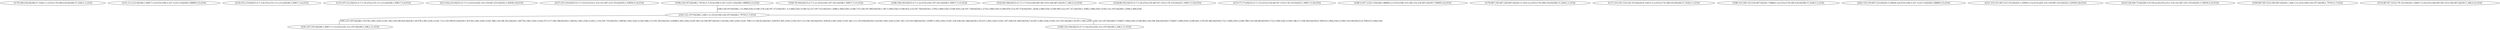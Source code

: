 graph G {
0[label="((179;189;234;0)(248;15.3244;1;1;253):(179;189;234;0)(248;15.3244;1;1;253))"];
1[label="((151;111;212;0)(248;1.00817;1;6;253):(198.5;167.5;225.5;0)(248;3.88885;2;5;253))"];
2[label="((150;101;210;0)(251;0.7;1;9;253):(151;111;212;0)(248;1.00817;1;6;253))"];
3[label="((135;107;212;0)(251;0.7;1;10;253):(151;111;212;0)(248;1.00817;1;6;253))"];
4[label="((213;162;223;0)(251;0.7;1;13;253):(202.333;159.667;223;0)(245;3.20456;3;8;253))"];
5[label="((237;147;216;0)(251;0.7;1;19;253):(212.333;141.667;210.333;0)(245;3.10959;3;14;253))"];
6[label="((180;129;197;0)(248;1.79743;1;7;253):(198.5;167.5;225.5;0)(248;3.88885;2;5;253))"];
7[label="((181;121;197;0)(248;1.248;1;11;253):(180;129;197;0)(248;1.79743;1;7;253))"];
8[label="((181;107;191;0)(248;1.00817;1;15;253):(181;121;197;0)(248;1.248;1;11;253))"];
9[label="((184;78;184;0)(251;0.7;1;21;253):(181;107;191;0)(248;1.00817;1;15;253))"];
10[label="((186;106;185;0)(251;0.7;1;22;253):(181;107;191;0)(248;1.00817;1;15;253))"];
11[label="((180;116;194;0)(251;0.7;1;16;253):(181;121;197;0)(248;1.248;1;11;253))"];
12[label="((162;85;186;0)(251;0.7;1;17;253):(160.667;99.3333;184.667;0)(245;1.248;3;12;253))"];
13[label="((144;80;182;0)(251;0.7;1;24;253):(154.667;87.3333;178.333;0)(245;1.00817;3;18;253))"];
14[label="((153;77;173;0)(251;0.7;1;23;253):(154.667;87.3333;178.333;0)(245;1.00817;3;18;253))"];
15[label="((198.5;167.5;225.5;0)(248;3.88885;2;5;253):(186.333;180.333;234.667;0)(245;7.98465;3;4;253))"];
16[label="((178.667;192.667;228.667;0)(245;11.016;3;2;253):(179;189;234;0)(248;15.3244;1;1;253))"];
17[label="((172.333;193.333;234.333;0)(245;6.14415;3;3;253):(179;189;234;0)(248;15.3244;1;1;253))"];
18[label="((186.333;180.333;234.667;0)(245;7.98465;3;4;253):(179;189;234;0)(248;15.3244;1;1;253))"];
19[label="((202.333;159.667;223;0)(245;3.20456;3;8;253):(198.5;167.5;225.5;0)(248;3.88885;2;5;253))"];
20[label="((212.333;141.667;210.333;0)(245;3.10959;3;14;253):(202.333;159.667;223;0)(245;3.20456;3;8;253))"];
21[label="((216;126;200.75;0)(248;3.01193;4;20;253):(212.333;141.667;210.333;0)(245;3.10959;3;14;253))"];
22[label="((160.667;99.3333;184.667;0)(245;1.248;3;12;253):(180;129;197;0)(248;1.79743;1;7;253))"];
23[label="((154.667;87.3333;178.333;0)(245;1.00817;3;18;253):(160.667;99.3333;184.667;0)(245;1.248;3;12;253))"];
6--7 [label="(180;129;197;0)(248;1.3;1;940;254)->(180.274;128;197.273;0)(250;1.3;1;940;254)->(180.52;127;197.512;0)(250;1.2948;1;940;254)->(180.715;126;197.685;0)(250;1.287;1;940;254)->(180.852;125;197.764;0)(250;1.2792;1;940;254)->(180.934;124;197.728;0)(250;1.2714;1;940;254)->(180.976;123;197.574;0)(250;1.2636;1;940;254)->(180.993;122;197.317;0)(250;1.2584;1;940;254)->(181;121;197;0)(248;1.2584;1;940;254)"];
7--8 [label="(181;121;197;0)(248;1.05378;1;941;254)->(181.383;120;196.952;0)(250;1.05378;1;941;254)->(181.712;119;196.812;0)(250;1.05138;1;941;254)->(181.946;118;196.541;0)(250;1.04778;1;941;254)->(182.073;117;196.166;0)(250;1.04418;1;941;254)->(182.1;116;195.755;0)(250;1.04058;1;941;254)->(182.048;115;195.363;0)(250;1.03698;1;941;254)->(181.94;114;194.997;0)(250;1.03338;1;941;254)->(181.796;113;194.62;0)(250;1.02978;1;941;254)->(181.637;112;194.183;0)(250;1.02618;1;941;254)->(181.481;111;193.658;0)(250;1.02258;1;941;254)->(181.341;110;193.048;0)(250;1.01897;1;941;254)->(181.218;109;192.384;0)(250;1.01537;1;941;254)->(181.107;108;191.695;0)(250;1.01297;1;941;254)->(181;107;191;0)(248;1.01297;1;941;254)"];
7--11 [label="(181;121;197;0)(248;0.725667;1;944;254)->(180.802;120;196.204;0)(250;0.725667;1;944;254)->(180.601;119;195.482;0)(250;0.721;1;944;254)->(180.399;118;194.88;0)(250;0.714;1;944;254)->(180.198;117;194.402;0)(250;0.709333;1;944;254)->(180;116;194;0)(251;0.709333;1;944;254)"];
}
